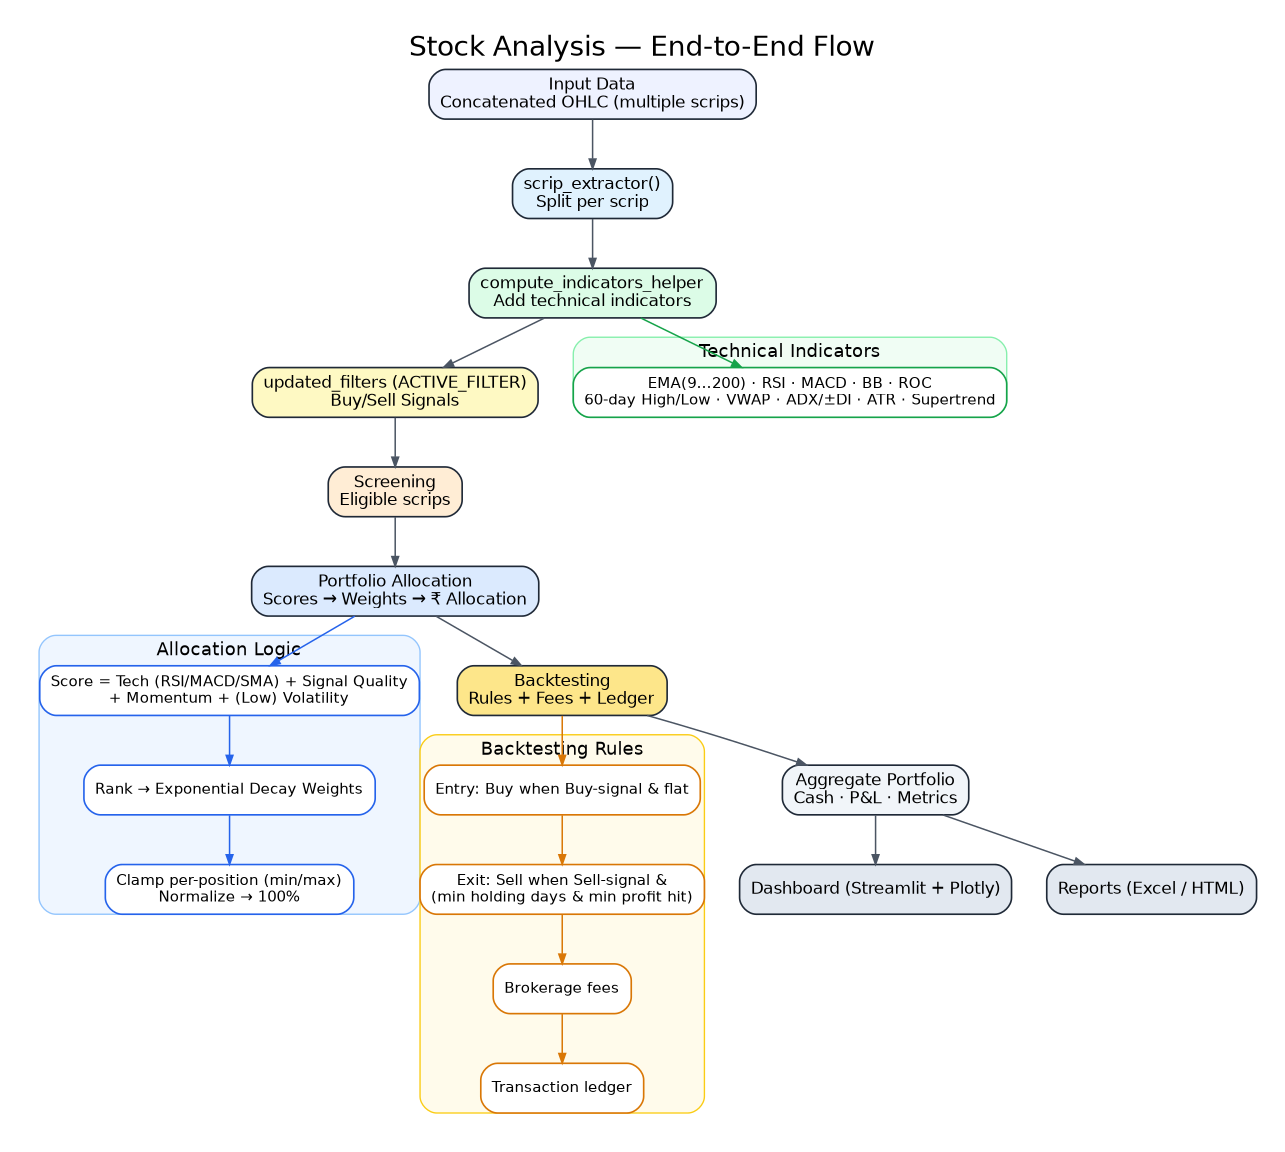 digraph G {
  // ==== Page & layout (A4 portrait, compact, readable) ====
  graph [
    label="Stock Analysis — End-to-End Flow",
    labelloc="t",
    fontsize=20,
    fontname="Helvetica",
    bgcolor="white",
    rankdir=TB,                 // top -> bottom for A4 portrait
    size="8.27,11.69!",         // A4 in inches, force fit
    ratio=compress,             // compress to use space efficiently
    margin=0.15,
    nodesep="0.35",
    ranksep="0.5",
    splines=spline,
    concentrate=true,
    newrank=true
  ];

  node [
    shape=box,
    style="rounded,filled",
    fontname="Helvetica",
    fontsize=12,
    color="#1f2937",
    fillcolor="#f8fafc",
    penwidth=1.2
  ];

  edge [
    color="#4b5563",
    penwidth=1.1,
    arrowsize=0.7
  ];

  // ==== Main flow (kept concise so the page stays clean) ====
  A [label="Input Data\nConcatenated OHLC (multiple scrips)", fillcolor="#eef2ff"]; // indigo-50
  B [label="scrip_extractor()\nSplit per scrip", fillcolor="#e0f2fe"];               // sky-100
  C [label="compute_indicators_helper\nAdd technical indicators", fillcolor="#dcfce7"]; // green-100
  D [label="updated_filters (ACTIVE_FILTER)\nBuy/Sell Signals", fillcolor="#fef9c3"];  // yellow-100
  E [label="Screening\nEligible scrips", fillcolor="#ffedd5"];                         // orange-100
  F [label="Portfolio Allocation\nScores → Weights → ₹ Allocation", fillcolor="#dbeafe"]; // blue-100
  G [label="Backtesting\nRules + Fees + Ledger", fillcolor="#fde68a"];                 // amber-200
  H [label="Aggregate Portfolio\nCash · P&L · Metrics", fillcolor="#f1f5f9"];          // slate-100
  I [label="Dashboard (Streamlit + Plotly)", fillcolor="#e2e8f0"];                     // gray-200
  J [label="Reports (Excel / HTML)", fillcolor="#e2e8f0"];                              // gray-200

  // Keep outputs on same row for symmetry
  { rank=same; I; J }

  // Flow arrows
  A -> B -> C -> D -> E -> F -> G -> H;
  H -> I;
  H -> J;

  // ==== Compact detail clusters (colored but lightweight) ====

  // Indicators cluster
  subgraph cluster_ind {
    label="Technical Indicators";
    labelloc="t";
    fontsize=13;
    fontname="Helvetica";
    color="#86efac";            // green outline
    style="rounded,filled";
    fillcolor="#f0fdf4";        // green-50

    Ic [label="EMA(9…200) · RSI · MACD · BB · ROC\n60-day High/Low · VWAP · ADX/±DI · ATR · Supertrend",
        fillcolor="white", color="#16a34a", fontsize=11];
  }
  C -> Ic [color="#16a34a"];

  // Allocation cluster
  subgraph cluster_alloc {
    label="Allocation Logic";
    labelloc="t";
    fontsize=13;
    fontname="Helvetica";
    color="#93c5fd";            // blue outline
    style="rounded,filled";
    fillcolor="#eff6ff";        // blue-50

    A1 [label="Score = Tech (RSI/MACD/SMA) + Signal Quality\n+ Momentum + (Low) Volatility", fillcolor="white", color="#2563eb", fontsize=11];
    A2 [label="Rank → Exponential Decay Weights", fillcolor="white", color="#2563eb", fontsize=11];
    A3 [label="Clamp per-position (min/max)\nNormalize → 100%", fillcolor="white", color="#2563eb", fontsize=11];
    A1 -> A2 -> A3 [color="#2563eb"];
  }
  F -> A1 [color="#2563eb"];

  // Backtesting cluster
  subgraph cluster_bt {
    label="Backtesting Rules";
    labelloc="t";
    fontsize=13;
    fontname="Helvetica";
    color="#facc15";            // amber outline
    style="rounded,filled";
    fillcolor="#fffbeb";        // amber-50

    B1 [label="Entry: Buy when Buy-signal & flat", fillcolor="white", color="#d97706", fontsize=11];
    B2 [label="Exit: Sell when Sell-signal &\n(min holding days & min profit hit)", fillcolor="white", color="#d97706", fontsize=11];
    B3 [label="Brokerage fees", fillcolor="white", color="#d97706", fontsize=11];
    B4 [label="Transaction ledger", fillcolor="white", color="#d97706", fontsize=11];
    B1 -> B2 -> B3 -> B4 [color="#d97706"];
  }
  G -> B1 [color="#d97706"];
}
